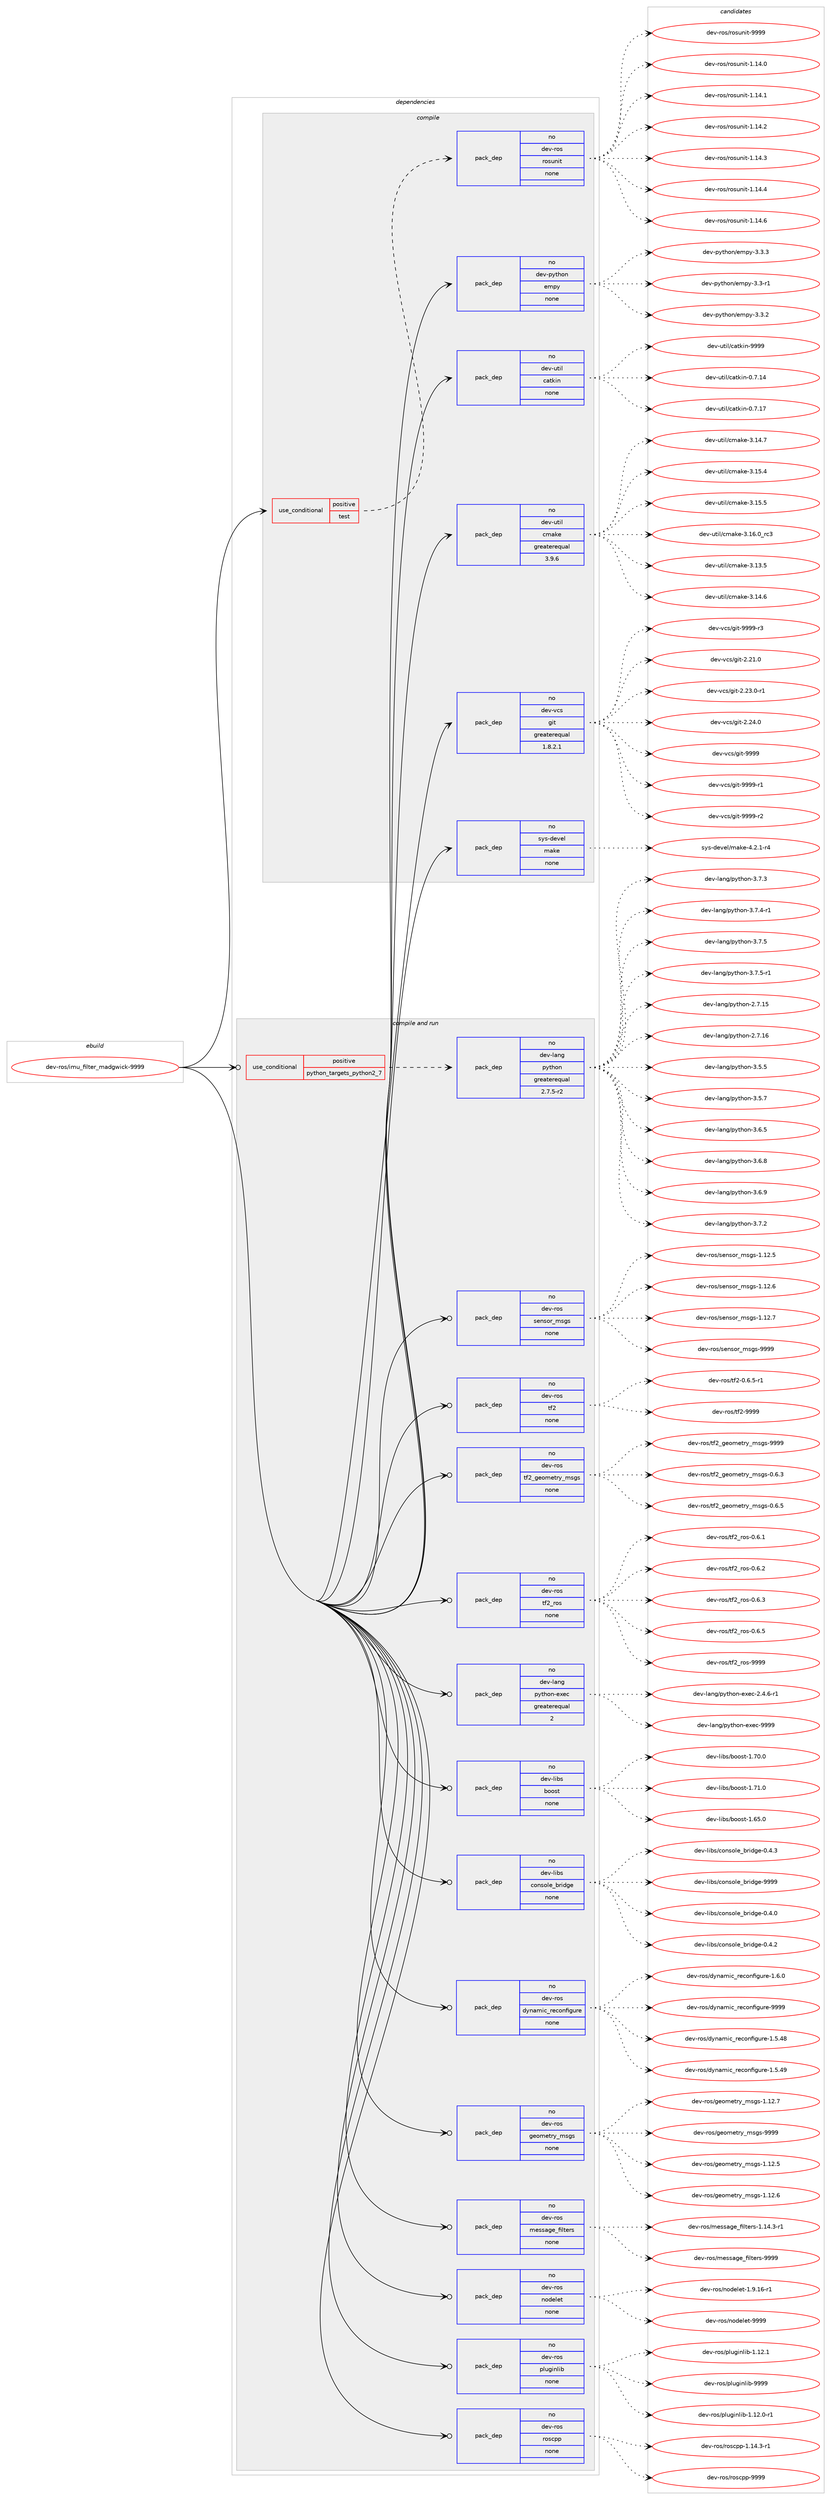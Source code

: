 digraph prolog {

# *************
# Graph options
# *************

newrank=true;
concentrate=true;
compound=true;
graph [rankdir=LR,fontname=Helvetica,fontsize=10,ranksep=1.5];#, ranksep=2.5, nodesep=0.2];
edge  [arrowhead=vee];
node  [fontname=Helvetica,fontsize=10];

# **********
# The ebuild
# **********

subgraph cluster_leftcol {
color=gray;
rank=same;
label=<<i>ebuild</i>>;
id [label="dev-ros/imu_filter_madgwick-9999", color=red, width=4, href="../dev-ros/imu_filter_madgwick-9999.svg"];
}

# ****************
# The dependencies
# ****************

subgraph cluster_midcol {
color=gray;
label=<<i>dependencies</i>>;
subgraph cluster_compile {
fillcolor="#eeeeee";
style=filled;
label=<<i>compile</i>>;
subgraph cond153556 {
dependency654499 [label=<<TABLE BORDER="0" CELLBORDER="1" CELLSPACING="0" CELLPADDING="4"><TR><TD ROWSPAN="3" CELLPADDING="10">use_conditional</TD></TR><TR><TD>positive</TD></TR><TR><TD>test</TD></TR></TABLE>>, shape=none, color=red];
subgraph pack489037 {
dependency654500 [label=<<TABLE BORDER="0" CELLBORDER="1" CELLSPACING="0" CELLPADDING="4" WIDTH="220"><TR><TD ROWSPAN="6" CELLPADDING="30">pack_dep</TD></TR><TR><TD WIDTH="110">no</TD></TR><TR><TD>dev-ros</TD></TR><TR><TD>rosunit</TD></TR><TR><TD>none</TD></TR><TR><TD></TD></TR></TABLE>>, shape=none, color=blue];
}
dependency654499:e -> dependency654500:w [weight=20,style="dashed",arrowhead="vee"];
}
id:e -> dependency654499:w [weight=20,style="solid",arrowhead="vee"];
subgraph pack489038 {
dependency654501 [label=<<TABLE BORDER="0" CELLBORDER="1" CELLSPACING="0" CELLPADDING="4" WIDTH="220"><TR><TD ROWSPAN="6" CELLPADDING="30">pack_dep</TD></TR><TR><TD WIDTH="110">no</TD></TR><TR><TD>dev-python</TD></TR><TR><TD>empy</TD></TR><TR><TD>none</TD></TR><TR><TD></TD></TR></TABLE>>, shape=none, color=blue];
}
id:e -> dependency654501:w [weight=20,style="solid",arrowhead="vee"];
subgraph pack489039 {
dependency654502 [label=<<TABLE BORDER="0" CELLBORDER="1" CELLSPACING="0" CELLPADDING="4" WIDTH="220"><TR><TD ROWSPAN="6" CELLPADDING="30">pack_dep</TD></TR><TR><TD WIDTH="110">no</TD></TR><TR><TD>dev-util</TD></TR><TR><TD>catkin</TD></TR><TR><TD>none</TD></TR><TR><TD></TD></TR></TABLE>>, shape=none, color=blue];
}
id:e -> dependency654502:w [weight=20,style="solid",arrowhead="vee"];
subgraph pack489040 {
dependency654503 [label=<<TABLE BORDER="0" CELLBORDER="1" CELLSPACING="0" CELLPADDING="4" WIDTH="220"><TR><TD ROWSPAN="6" CELLPADDING="30">pack_dep</TD></TR><TR><TD WIDTH="110">no</TD></TR><TR><TD>dev-util</TD></TR><TR><TD>cmake</TD></TR><TR><TD>greaterequal</TD></TR><TR><TD>3.9.6</TD></TR></TABLE>>, shape=none, color=blue];
}
id:e -> dependency654503:w [weight=20,style="solid",arrowhead="vee"];
subgraph pack489041 {
dependency654504 [label=<<TABLE BORDER="0" CELLBORDER="1" CELLSPACING="0" CELLPADDING="4" WIDTH="220"><TR><TD ROWSPAN="6" CELLPADDING="30">pack_dep</TD></TR><TR><TD WIDTH="110">no</TD></TR><TR><TD>dev-vcs</TD></TR><TR><TD>git</TD></TR><TR><TD>greaterequal</TD></TR><TR><TD>1.8.2.1</TD></TR></TABLE>>, shape=none, color=blue];
}
id:e -> dependency654504:w [weight=20,style="solid",arrowhead="vee"];
subgraph pack489042 {
dependency654505 [label=<<TABLE BORDER="0" CELLBORDER="1" CELLSPACING="0" CELLPADDING="4" WIDTH="220"><TR><TD ROWSPAN="6" CELLPADDING="30">pack_dep</TD></TR><TR><TD WIDTH="110">no</TD></TR><TR><TD>sys-devel</TD></TR><TR><TD>make</TD></TR><TR><TD>none</TD></TR><TR><TD></TD></TR></TABLE>>, shape=none, color=blue];
}
id:e -> dependency654505:w [weight=20,style="solid",arrowhead="vee"];
}
subgraph cluster_compileandrun {
fillcolor="#eeeeee";
style=filled;
label=<<i>compile and run</i>>;
subgraph cond153557 {
dependency654506 [label=<<TABLE BORDER="0" CELLBORDER="1" CELLSPACING="0" CELLPADDING="4"><TR><TD ROWSPAN="3" CELLPADDING="10">use_conditional</TD></TR><TR><TD>positive</TD></TR><TR><TD>python_targets_python2_7</TD></TR></TABLE>>, shape=none, color=red];
subgraph pack489043 {
dependency654507 [label=<<TABLE BORDER="0" CELLBORDER="1" CELLSPACING="0" CELLPADDING="4" WIDTH="220"><TR><TD ROWSPAN="6" CELLPADDING="30">pack_dep</TD></TR><TR><TD WIDTH="110">no</TD></TR><TR><TD>dev-lang</TD></TR><TR><TD>python</TD></TR><TR><TD>greaterequal</TD></TR><TR><TD>2.7.5-r2</TD></TR></TABLE>>, shape=none, color=blue];
}
dependency654506:e -> dependency654507:w [weight=20,style="dashed",arrowhead="vee"];
}
id:e -> dependency654506:w [weight=20,style="solid",arrowhead="odotvee"];
subgraph pack489044 {
dependency654508 [label=<<TABLE BORDER="0" CELLBORDER="1" CELLSPACING="0" CELLPADDING="4" WIDTH="220"><TR><TD ROWSPAN="6" CELLPADDING="30">pack_dep</TD></TR><TR><TD WIDTH="110">no</TD></TR><TR><TD>dev-lang</TD></TR><TR><TD>python-exec</TD></TR><TR><TD>greaterequal</TD></TR><TR><TD>2</TD></TR></TABLE>>, shape=none, color=blue];
}
id:e -> dependency654508:w [weight=20,style="solid",arrowhead="odotvee"];
subgraph pack489045 {
dependency654509 [label=<<TABLE BORDER="0" CELLBORDER="1" CELLSPACING="0" CELLPADDING="4" WIDTH="220"><TR><TD ROWSPAN="6" CELLPADDING="30">pack_dep</TD></TR><TR><TD WIDTH="110">no</TD></TR><TR><TD>dev-libs</TD></TR><TR><TD>boost</TD></TR><TR><TD>none</TD></TR><TR><TD></TD></TR></TABLE>>, shape=none, color=blue];
}
id:e -> dependency654509:w [weight=20,style="solid",arrowhead="odotvee"];
subgraph pack489046 {
dependency654510 [label=<<TABLE BORDER="0" CELLBORDER="1" CELLSPACING="0" CELLPADDING="4" WIDTH="220"><TR><TD ROWSPAN="6" CELLPADDING="30">pack_dep</TD></TR><TR><TD WIDTH="110">no</TD></TR><TR><TD>dev-libs</TD></TR><TR><TD>console_bridge</TD></TR><TR><TD>none</TD></TR><TR><TD></TD></TR></TABLE>>, shape=none, color=blue];
}
id:e -> dependency654510:w [weight=20,style="solid",arrowhead="odotvee"];
subgraph pack489047 {
dependency654511 [label=<<TABLE BORDER="0" CELLBORDER="1" CELLSPACING="0" CELLPADDING="4" WIDTH="220"><TR><TD ROWSPAN="6" CELLPADDING="30">pack_dep</TD></TR><TR><TD WIDTH="110">no</TD></TR><TR><TD>dev-ros</TD></TR><TR><TD>dynamic_reconfigure</TD></TR><TR><TD>none</TD></TR><TR><TD></TD></TR></TABLE>>, shape=none, color=blue];
}
id:e -> dependency654511:w [weight=20,style="solid",arrowhead="odotvee"];
subgraph pack489048 {
dependency654512 [label=<<TABLE BORDER="0" CELLBORDER="1" CELLSPACING="0" CELLPADDING="4" WIDTH="220"><TR><TD ROWSPAN="6" CELLPADDING="30">pack_dep</TD></TR><TR><TD WIDTH="110">no</TD></TR><TR><TD>dev-ros</TD></TR><TR><TD>geometry_msgs</TD></TR><TR><TD>none</TD></TR><TR><TD></TD></TR></TABLE>>, shape=none, color=blue];
}
id:e -> dependency654512:w [weight=20,style="solid",arrowhead="odotvee"];
subgraph pack489049 {
dependency654513 [label=<<TABLE BORDER="0" CELLBORDER="1" CELLSPACING="0" CELLPADDING="4" WIDTH="220"><TR><TD ROWSPAN="6" CELLPADDING="30">pack_dep</TD></TR><TR><TD WIDTH="110">no</TD></TR><TR><TD>dev-ros</TD></TR><TR><TD>message_filters</TD></TR><TR><TD>none</TD></TR><TR><TD></TD></TR></TABLE>>, shape=none, color=blue];
}
id:e -> dependency654513:w [weight=20,style="solid",arrowhead="odotvee"];
subgraph pack489050 {
dependency654514 [label=<<TABLE BORDER="0" CELLBORDER="1" CELLSPACING="0" CELLPADDING="4" WIDTH="220"><TR><TD ROWSPAN="6" CELLPADDING="30">pack_dep</TD></TR><TR><TD WIDTH="110">no</TD></TR><TR><TD>dev-ros</TD></TR><TR><TD>nodelet</TD></TR><TR><TD>none</TD></TR><TR><TD></TD></TR></TABLE>>, shape=none, color=blue];
}
id:e -> dependency654514:w [weight=20,style="solid",arrowhead="odotvee"];
subgraph pack489051 {
dependency654515 [label=<<TABLE BORDER="0" CELLBORDER="1" CELLSPACING="0" CELLPADDING="4" WIDTH="220"><TR><TD ROWSPAN="6" CELLPADDING="30">pack_dep</TD></TR><TR><TD WIDTH="110">no</TD></TR><TR><TD>dev-ros</TD></TR><TR><TD>pluginlib</TD></TR><TR><TD>none</TD></TR><TR><TD></TD></TR></TABLE>>, shape=none, color=blue];
}
id:e -> dependency654515:w [weight=20,style="solid",arrowhead="odotvee"];
subgraph pack489052 {
dependency654516 [label=<<TABLE BORDER="0" CELLBORDER="1" CELLSPACING="0" CELLPADDING="4" WIDTH="220"><TR><TD ROWSPAN="6" CELLPADDING="30">pack_dep</TD></TR><TR><TD WIDTH="110">no</TD></TR><TR><TD>dev-ros</TD></TR><TR><TD>roscpp</TD></TR><TR><TD>none</TD></TR><TR><TD></TD></TR></TABLE>>, shape=none, color=blue];
}
id:e -> dependency654516:w [weight=20,style="solid",arrowhead="odotvee"];
subgraph pack489053 {
dependency654517 [label=<<TABLE BORDER="0" CELLBORDER="1" CELLSPACING="0" CELLPADDING="4" WIDTH="220"><TR><TD ROWSPAN="6" CELLPADDING="30">pack_dep</TD></TR><TR><TD WIDTH="110">no</TD></TR><TR><TD>dev-ros</TD></TR><TR><TD>sensor_msgs</TD></TR><TR><TD>none</TD></TR><TR><TD></TD></TR></TABLE>>, shape=none, color=blue];
}
id:e -> dependency654517:w [weight=20,style="solid",arrowhead="odotvee"];
subgraph pack489054 {
dependency654518 [label=<<TABLE BORDER="0" CELLBORDER="1" CELLSPACING="0" CELLPADDING="4" WIDTH="220"><TR><TD ROWSPAN="6" CELLPADDING="30">pack_dep</TD></TR><TR><TD WIDTH="110">no</TD></TR><TR><TD>dev-ros</TD></TR><TR><TD>tf2</TD></TR><TR><TD>none</TD></TR><TR><TD></TD></TR></TABLE>>, shape=none, color=blue];
}
id:e -> dependency654518:w [weight=20,style="solid",arrowhead="odotvee"];
subgraph pack489055 {
dependency654519 [label=<<TABLE BORDER="0" CELLBORDER="1" CELLSPACING="0" CELLPADDING="4" WIDTH="220"><TR><TD ROWSPAN="6" CELLPADDING="30">pack_dep</TD></TR><TR><TD WIDTH="110">no</TD></TR><TR><TD>dev-ros</TD></TR><TR><TD>tf2_geometry_msgs</TD></TR><TR><TD>none</TD></TR><TR><TD></TD></TR></TABLE>>, shape=none, color=blue];
}
id:e -> dependency654519:w [weight=20,style="solid",arrowhead="odotvee"];
subgraph pack489056 {
dependency654520 [label=<<TABLE BORDER="0" CELLBORDER="1" CELLSPACING="0" CELLPADDING="4" WIDTH="220"><TR><TD ROWSPAN="6" CELLPADDING="30">pack_dep</TD></TR><TR><TD WIDTH="110">no</TD></TR><TR><TD>dev-ros</TD></TR><TR><TD>tf2_ros</TD></TR><TR><TD>none</TD></TR><TR><TD></TD></TR></TABLE>>, shape=none, color=blue];
}
id:e -> dependency654520:w [weight=20,style="solid",arrowhead="odotvee"];
}
subgraph cluster_run {
fillcolor="#eeeeee";
style=filled;
label=<<i>run</i>>;
}
}

# **************
# The candidates
# **************

subgraph cluster_choices {
rank=same;
color=gray;
label=<<i>candidates</i>>;

subgraph choice489037 {
color=black;
nodesep=1;
choice100101118451141111154711411111511711010511645494649524648 [label="dev-ros/rosunit-1.14.0", color=red, width=4,href="../dev-ros/rosunit-1.14.0.svg"];
choice100101118451141111154711411111511711010511645494649524649 [label="dev-ros/rosunit-1.14.1", color=red, width=4,href="../dev-ros/rosunit-1.14.1.svg"];
choice100101118451141111154711411111511711010511645494649524650 [label="dev-ros/rosunit-1.14.2", color=red, width=4,href="../dev-ros/rosunit-1.14.2.svg"];
choice100101118451141111154711411111511711010511645494649524651 [label="dev-ros/rosunit-1.14.3", color=red, width=4,href="../dev-ros/rosunit-1.14.3.svg"];
choice100101118451141111154711411111511711010511645494649524652 [label="dev-ros/rosunit-1.14.4", color=red, width=4,href="../dev-ros/rosunit-1.14.4.svg"];
choice100101118451141111154711411111511711010511645494649524654 [label="dev-ros/rosunit-1.14.6", color=red, width=4,href="../dev-ros/rosunit-1.14.6.svg"];
choice10010111845114111115471141111151171101051164557575757 [label="dev-ros/rosunit-9999", color=red, width=4,href="../dev-ros/rosunit-9999.svg"];
dependency654500:e -> choice100101118451141111154711411111511711010511645494649524648:w [style=dotted,weight="100"];
dependency654500:e -> choice100101118451141111154711411111511711010511645494649524649:w [style=dotted,weight="100"];
dependency654500:e -> choice100101118451141111154711411111511711010511645494649524650:w [style=dotted,weight="100"];
dependency654500:e -> choice100101118451141111154711411111511711010511645494649524651:w [style=dotted,weight="100"];
dependency654500:e -> choice100101118451141111154711411111511711010511645494649524652:w [style=dotted,weight="100"];
dependency654500:e -> choice100101118451141111154711411111511711010511645494649524654:w [style=dotted,weight="100"];
dependency654500:e -> choice10010111845114111115471141111151171101051164557575757:w [style=dotted,weight="100"];
}
subgraph choice489038 {
color=black;
nodesep=1;
choice1001011184511212111610411111047101109112121455146514511449 [label="dev-python/empy-3.3-r1", color=red, width=4,href="../dev-python/empy-3.3-r1.svg"];
choice1001011184511212111610411111047101109112121455146514650 [label="dev-python/empy-3.3.2", color=red, width=4,href="../dev-python/empy-3.3.2.svg"];
choice1001011184511212111610411111047101109112121455146514651 [label="dev-python/empy-3.3.3", color=red, width=4,href="../dev-python/empy-3.3.3.svg"];
dependency654501:e -> choice1001011184511212111610411111047101109112121455146514511449:w [style=dotted,weight="100"];
dependency654501:e -> choice1001011184511212111610411111047101109112121455146514650:w [style=dotted,weight="100"];
dependency654501:e -> choice1001011184511212111610411111047101109112121455146514651:w [style=dotted,weight="100"];
}
subgraph choice489039 {
color=black;
nodesep=1;
choice1001011184511711610510847999711610710511045484655464952 [label="dev-util/catkin-0.7.14", color=red, width=4,href="../dev-util/catkin-0.7.14.svg"];
choice1001011184511711610510847999711610710511045484655464955 [label="dev-util/catkin-0.7.17", color=red, width=4,href="../dev-util/catkin-0.7.17.svg"];
choice100101118451171161051084799971161071051104557575757 [label="dev-util/catkin-9999", color=red, width=4,href="../dev-util/catkin-9999.svg"];
dependency654502:e -> choice1001011184511711610510847999711610710511045484655464952:w [style=dotted,weight="100"];
dependency654502:e -> choice1001011184511711610510847999711610710511045484655464955:w [style=dotted,weight="100"];
dependency654502:e -> choice100101118451171161051084799971161071051104557575757:w [style=dotted,weight="100"];
}
subgraph choice489040 {
color=black;
nodesep=1;
choice1001011184511711610510847991099710710145514649514653 [label="dev-util/cmake-3.13.5", color=red, width=4,href="../dev-util/cmake-3.13.5.svg"];
choice1001011184511711610510847991099710710145514649524654 [label="dev-util/cmake-3.14.6", color=red, width=4,href="../dev-util/cmake-3.14.6.svg"];
choice1001011184511711610510847991099710710145514649524655 [label="dev-util/cmake-3.14.7", color=red, width=4,href="../dev-util/cmake-3.14.7.svg"];
choice1001011184511711610510847991099710710145514649534652 [label="dev-util/cmake-3.15.4", color=red, width=4,href="../dev-util/cmake-3.15.4.svg"];
choice1001011184511711610510847991099710710145514649534653 [label="dev-util/cmake-3.15.5", color=red, width=4,href="../dev-util/cmake-3.15.5.svg"];
choice1001011184511711610510847991099710710145514649544648951149951 [label="dev-util/cmake-3.16.0_rc3", color=red, width=4,href="../dev-util/cmake-3.16.0_rc3.svg"];
dependency654503:e -> choice1001011184511711610510847991099710710145514649514653:w [style=dotted,weight="100"];
dependency654503:e -> choice1001011184511711610510847991099710710145514649524654:w [style=dotted,weight="100"];
dependency654503:e -> choice1001011184511711610510847991099710710145514649524655:w [style=dotted,weight="100"];
dependency654503:e -> choice1001011184511711610510847991099710710145514649534652:w [style=dotted,weight="100"];
dependency654503:e -> choice1001011184511711610510847991099710710145514649534653:w [style=dotted,weight="100"];
dependency654503:e -> choice1001011184511711610510847991099710710145514649544648951149951:w [style=dotted,weight="100"];
}
subgraph choice489041 {
color=black;
nodesep=1;
choice10010111845118991154710310511645504650494648 [label="dev-vcs/git-2.21.0", color=red, width=4,href="../dev-vcs/git-2.21.0.svg"];
choice100101118451189911547103105116455046505146484511449 [label="dev-vcs/git-2.23.0-r1", color=red, width=4,href="../dev-vcs/git-2.23.0-r1.svg"];
choice10010111845118991154710310511645504650524648 [label="dev-vcs/git-2.24.0", color=red, width=4,href="../dev-vcs/git-2.24.0.svg"];
choice1001011184511899115471031051164557575757 [label="dev-vcs/git-9999", color=red, width=4,href="../dev-vcs/git-9999.svg"];
choice10010111845118991154710310511645575757574511449 [label="dev-vcs/git-9999-r1", color=red, width=4,href="../dev-vcs/git-9999-r1.svg"];
choice10010111845118991154710310511645575757574511450 [label="dev-vcs/git-9999-r2", color=red, width=4,href="../dev-vcs/git-9999-r2.svg"];
choice10010111845118991154710310511645575757574511451 [label="dev-vcs/git-9999-r3", color=red, width=4,href="../dev-vcs/git-9999-r3.svg"];
dependency654504:e -> choice10010111845118991154710310511645504650494648:w [style=dotted,weight="100"];
dependency654504:e -> choice100101118451189911547103105116455046505146484511449:w [style=dotted,weight="100"];
dependency654504:e -> choice10010111845118991154710310511645504650524648:w [style=dotted,weight="100"];
dependency654504:e -> choice1001011184511899115471031051164557575757:w [style=dotted,weight="100"];
dependency654504:e -> choice10010111845118991154710310511645575757574511449:w [style=dotted,weight="100"];
dependency654504:e -> choice10010111845118991154710310511645575757574511450:w [style=dotted,weight="100"];
dependency654504:e -> choice10010111845118991154710310511645575757574511451:w [style=dotted,weight="100"];
}
subgraph choice489042 {
color=black;
nodesep=1;
choice1151211154510010111810110847109971071014552465046494511452 [label="sys-devel/make-4.2.1-r4", color=red, width=4,href="../sys-devel/make-4.2.1-r4.svg"];
dependency654505:e -> choice1151211154510010111810110847109971071014552465046494511452:w [style=dotted,weight="100"];
}
subgraph choice489043 {
color=black;
nodesep=1;
choice10010111845108971101034711212111610411111045504655464953 [label="dev-lang/python-2.7.15", color=red, width=4,href="../dev-lang/python-2.7.15.svg"];
choice10010111845108971101034711212111610411111045504655464954 [label="dev-lang/python-2.7.16", color=red, width=4,href="../dev-lang/python-2.7.16.svg"];
choice100101118451089711010347112121116104111110455146534653 [label="dev-lang/python-3.5.5", color=red, width=4,href="../dev-lang/python-3.5.5.svg"];
choice100101118451089711010347112121116104111110455146534655 [label="dev-lang/python-3.5.7", color=red, width=4,href="../dev-lang/python-3.5.7.svg"];
choice100101118451089711010347112121116104111110455146544653 [label="dev-lang/python-3.6.5", color=red, width=4,href="../dev-lang/python-3.6.5.svg"];
choice100101118451089711010347112121116104111110455146544656 [label="dev-lang/python-3.6.8", color=red, width=4,href="../dev-lang/python-3.6.8.svg"];
choice100101118451089711010347112121116104111110455146544657 [label="dev-lang/python-3.6.9", color=red, width=4,href="../dev-lang/python-3.6.9.svg"];
choice100101118451089711010347112121116104111110455146554650 [label="dev-lang/python-3.7.2", color=red, width=4,href="../dev-lang/python-3.7.2.svg"];
choice100101118451089711010347112121116104111110455146554651 [label="dev-lang/python-3.7.3", color=red, width=4,href="../dev-lang/python-3.7.3.svg"];
choice1001011184510897110103471121211161041111104551465546524511449 [label="dev-lang/python-3.7.4-r1", color=red, width=4,href="../dev-lang/python-3.7.4-r1.svg"];
choice100101118451089711010347112121116104111110455146554653 [label="dev-lang/python-3.7.5", color=red, width=4,href="../dev-lang/python-3.7.5.svg"];
choice1001011184510897110103471121211161041111104551465546534511449 [label="dev-lang/python-3.7.5-r1", color=red, width=4,href="../dev-lang/python-3.7.5-r1.svg"];
dependency654507:e -> choice10010111845108971101034711212111610411111045504655464953:w [style=dotted,weight="100"];
dependency654507:e -> choice10010111845108971101034711212111610411111045504655464954:w [style=dotted,weight="100"];
dependency654507:e -> choice100101118451089711010347112121116104111110455146534653:w [style=dotted,weight="100"];
dependency654507:e -> choice100101118451089711010347112121116104111110455146534655:w [style=dotted,weight="100"];
dependency654507:e -> choice100101118451089711010347112121116104111110455146544653:w [style=dotted,weight="100"];
dependency654507:e -> choice100101118451089711010347112121116104111110455146544656:w [style=dotted,weight="100"];
dependency654507:e -> choice100101118451089711010347112121116104111110455146544657:w [style=dotted,weight="100"];
dependency654507:e -> choice100101118451089711010347112121116104111110455146554650:w [style=dotted,weight="100"];
dependency654507:e -> choice100101118451089711010347112121116104111110455146554651:w [style=dotted,weight="100"];
dependency654507:e -> choice1001011184510897110103471121211161041111104551465546524511449:w [style=dotted,weight="100"];
dependency654507:e -> choice100101118451089711010347112121116104111110455146554653:w [style=dotted,weight="100"];
dependency654507:e -> choice1001011184510897110103471121211161041111104551465546534511449:w [style=dotted,weight="100"];
}
subgraph choice489044 {
color=black;
nodesep=1;
choice10010111845108971101034711212111610411111045101120101994550465246544511449 [label="dev-lang/python-exec-2.4.6-r1", color=red, width=4,href="../dev-lang/python-exec-2.4.6-r1.svg"];
choice10010111845108971101034711212111610411111045101120101994557575757 [label="dev-lang/python-exec-9999", color=red, width=4,href="../dev-lang/python-exec-9999.svg"];
dependency654508:e -> choice10010111845108971101034711212111610411111045101120101994550465246544511449:w [style=dotted,weight="100"];
dependency654508:e -> choice10010111845108971101034711212111610411111045101120101994557575757:w [style=dotted,weight="100"];
}
subgraph choice489045 {
color=black;
nodesep=1;
choice1001011184510810598115479811111111511645494654534648 [label="dev-libs/boost-1.65.0", color=red, width=4,href="../dev-libs/boost-1.65.0.svg"];
choice1001011184510810598115479811111111511645494655484648 [label="dev-libs/boost-1.70.0", color=red, width=4,href="../dev-libs/boost-1.70.0.svg"];
choice1001011184510810598115479811111111511645494655494648 [label="dev-libs/boost-1.71.0", color=red, width=4,href="../dev-libs/boost-1.71.0.svg"];
dependency654509:e -> choice1001011184510810598115479811111111511645494654534648:w [style=dotted,weight="100"];
dependency654509:e -> choice1001011184510810598115479811111111511645494655484648:w [style=dotted,weight="100"];
dependency654509:e -> choice1001011184510810598115479811111111511645494655494648:w [style=dotted,weight="100"];
}
subgraph choice489046 {
color=black;
nodesep=1;
choice100101118451081059811547991111101151111081019598114105100103101454846524648 [label="dev-libs/console_bridge-0.4.0", color=red, width=4,href="../dev-libs/console_bridge-0.4.0.svg"];
choice100101118451081059811547991111101151111081019598114105100103101454846524650 [label="dev-libs/console_bridge-0.4.2", color=red, width=4,href="../dev-libs/console_bridge-0.4.2.svg"];
choice100101118451081059811547991111101151111081019598114105100103101454846524651 [label="dev-libs/console_bridge-0.4.3", color=red, width=4,href="../dev-libs/console_bridge-0.4.3.svg"];
choice1001011184510810598115479911111011511110810195981141051001031014557575757 [label="dev-libs/console_bridge-9999", color=red, width=4,href="../dev-libs/console_bridge-9999.svg"];
dependency654510:e -> choice100101118451081059811547991111101151111081019598114105100103101454846524648:w [style=dotted,weight="100"];
dependency654510:e -> choice100101118451081059811547991111101151111081019598114105100103101454846524650:w [style=dotted,weight="100"];
dependency654510:e -> choice100101118451081059811547991111101151111081019598114105100103101454846524651:w [style=dotted,weight="100"];
dependency654510:e -> choice1001011184510810598115479911111011511110810195981141051001031014557575757:w [style=dotted,weight="100"];
}
subgraph choice489047 {
color=black;
nodesep=1;
choice10010111845114111115471001211109710910599951141019911111010210510311711410145494653465256 [label="dev-ros/dynamic_reconfigure-1.5.48", color=red, width=4,href="../dev-ros/dynamic_reconfigure-1.5.48.svg"];
choice10010111845114111115471001211109710910599951141019911111010210510311711410145494653465257 [label="dev-ros/dynamic_reconfigure-1.5.49", color=red, width=4,href="../dev-ros/dynamic_reconfigure-1.5.49.svg"];
choice100101118451141111154710012111097109105999511410199111110102105103117114101454946544648 [label="dev-ros/dynamic_reconfigure-1.6.0", color=red, width=4,href="../dev-ros/dynamic_reconfigure-1.6.0.svg"];
choice1001011184511411111547100121110971091059995114101991111101021051031171141014557575757 [label="dev-ros/dynamic_reconfigure-9999", color=red, width=4,href="../dev-ros/dynamic_reconfigure-9999.svg"];
dependency654511:e -> choice10010111845114111115471001211109710910599951141019911111010210510311711410145494653465256:w [style=dotted,weight="100"];
dependency654511:e -> choice10010111845114111115471001211109710910599951141019911111010210510311711410145494653465257:w [style=dotted,weight="100"];
dependency654511:e -> choice100101118451141111154710012111097109105999511410199111110102105103117114101454946544648:w [style=dotted,weight="100"];
dependency654511:e -> choice1001011184511411111547100121110971091059995114101991111101021051031171141014557575757:w [style=dotted,weight="100"];
}
subgraph choice489048 {
color=black;
nodesep=1;
choice10010111845114111115471031011111091011161141219510911510311545494649504653 [label="dev-ros/geometry_msgs-1.12.5", color=red, width=4,href="../dev-ros/geometry_msgs-1.12.5.svg"];
choice10010111845114111115471031011111091011161141219510911510311545494649504654 [label="dev-ros/geometry_msgs-1.12.6", color=red, width=4,href="../dev-ros/geometry_msgs-1.12.6.svg"];
choice10010111845114111115471031011111091011161141219510911510311545494649504655 [label="dev-ros/geometry_msgs-1.12.7", color=red, width=4,href="../dev-ros/geometry_msgs-1.12.7.svg"];
choice1001011184511411111547103101111109101116114121951091151031154557575757 [label="dev-ros/geometry_msgs-9999", color=red, width=4,href="../dev-ros/geometry_msgs-9999.svg"];
dependency654512:e -> choice10010111845114111115471031011111091011161141219510911510311545494649504653:w [style=dotted,weight="100"];
dependency654512:e -> choice10010111845114111115471031011111091011161141219510911510311545494649504654:w [style=dotted,weight="100"];
dependency654512:e -> choice10010111845114111115471031011111091011161141219510911510311545494649504655:w [style=dotted,weight="100"];
dependency654512:e -> choice1001011184511411111547103101111109101116114121951091151031154557575757:w [style=dotted,weight="100"];
}
subgraph choice489049 {
color=black;
nodesep=1;
choice10010111845114111115471091011151159710310195102105108116101114115454946495246514511449 [label="dev-ros/message_filters-1.14.3-r1", color=red, width=4,href="../dev-ros/message_filters-1.14.3-r1.svg"];
choice100101118451141111154710910111511597103101951021051081161011141154557575757 [label="dev-ros/message_filters-9999", color=red, width=4,href="../dev-ros/message_filters-9999.svg"];
dependency654513:e -> choice10010111845114111115471091011151159710310195102105108116101114115454946495246514511449:w [style=dotted,weight="100"];
dependency654513:e -> choice100101118451141111154710910111511597103101951021051081161011141154557575757:w [style=dotted,weight="100"];
}
subgraph choice489050 {
color=black;
nodesep=1;
choice1001011184511411111547110111100101108101116454946574649544511449 [label="dev-ros/nodelet-1.9.16-r1", color=red, width=4,href="../dev-ros/nodelet-1.9.16-r1.svg"];
choice10010111845114111115471101111001011081011164557575757 [label="dev-ros/nodelet-9999", color=red, width=4,href="../dev-ros/nodelet-9999.svg"];
dependency654514:e -> choice1001011184511411111547110111100101108101116454946574649544511449:w [style=dotted,weight="100"];
dependency654514:e -> choice10010111845114111115471101111001011081011164557575757:w [style=dotted,weight="100"];
}
subgraph choice489051 {
color=black;
nodesep=1;
choice100101118451141111154711210811710310511010810598454946495046484511449 [label="dev-ros/pluginlib-1.12.0-r1", color=red, width=4,href="../dev-ros/pluginlib-1.12.0-r1.svg"];
choice10010111845114111115471121081171031051101081059845494649504649 [label="dev-ros/pluginlib-1.12.1", color=red, width=4,href="../dev-ros/pluginlib-1.12.1.svg"];
choice1001011184511411111547112108117103105110108105984557575757 [label="dev-ros/pluginlib-9999", color=red, width=4,href="../dev-ros/pluginlib-9999.svg"];
dependency654515:e -> choice100101118451141111154711210811710310511010810598454946495046484511449:w [style=dotted,weight="100"];
dependency654515:e -> choice10010111845114111115471121081171031051101081059845494649504649:w [style=dotted,weight="100"];
dependency654515:e -> choice1001011184511411111547112108117103105110108105984557575757:w [style=dotted,weight="100"];
}
subgraph choice489052 {
color=black;
nodesep=1;
choice100101118451141111154711411111599112112454946495246514511449 [label="dev-ros/roscpp-1.14.3-r1", color=red, width=4,href="../dev-ros/roscpp-1.14.3-r1.svg"];
choice1001011184511411111547114111115991121124557575757 [label="dev-ros/roscpp-9999", color=red, width=4,href="../dev-ros/roscpp-9999.svg"];
dependency654516:e -> choice100101118451141111154711411111599112112454946495246514511449:w [style=dotted,weight="100"];
dependency654516:e -> choice1001011184511411111547114111115991121124557575757:w [style=dotted,weight="100"];
}
subgraph choice489053 {
color=black;
nodesep=1;
choice10010111845114111115471151011101151111149510911510311545494649504653 [label="dev-ros/sensor_msgs-1.12.5", color=red, width=4,href="../dev-ros/sensor_msgs-1.12.5.svg"];
choice10010111845114111115471151011101151111149510911510311545494649504654 [label="dev-ros/sensor_msgs-1.12.6", color=red, width=4,href="../dev-ros/sensor_msgs-1.12.6.svg"];
choice10010111845114111115471151011101151111149510911510311545494649504655 [label="dev-ros/sensor_msgs-1.12.7", color=red, width=4,href="../dev-ros/sensor_msgs-1.12.7.svg"];
choice1001011184511411111547115101110115111114951091151031154557575757 [label="dev-ros/sensor_msgs-9999", color=red, width=4,href="../dev-ros/sensor_msgs-9999.svg"];
dependency654517:e -> choice10010111845114111115471151011101151111149510911510311545494649504653:w [style=dotted,weight="100"];
dependency654517:e -> choice10010111845114111115471151011101151111149510911510311545494649504654:w [style=dotted,weight="100"];
dependency654517:e -> choice10010111845114111115471151011101151111149510911510311545494649504655:w [style=dotted,weight="100"];
dependency654517:e -> choice1001011184511411111547115101110115111114951091151031154557575757:w [style=dotted,weight="100"];
}
subgraph choice489054 {
color=black;
nodesep=1;
choice1001011184511411111547116102504548465446534511449 [label="dev-ros/tf2-0.6.5-r1", color=red, width=4,href="../dev-ros/tf2-0.6.5-r1.svg"];
choice1001011184511411111547116102504557575757 [label="dev-ros/tf2-9999", color=red, width=4,href="../dev-ros/tf2-9999.svg"];
dependency654518:e -> choice1001011184511411111547116102504548465446534511449:w [style=dotted,weight="100"];
dependency654518:e -> choice1001011184511411111547116102504557575757:w [style=dotted,weight="100"];
}
subgraph choice489055 {
color=black;
nodesep=1;
choice1001011184511411111547116102509510310111110910111611412195109115103115454846544651 [label="dev-ros/tf2_geometry_msgs-0.6.3", color=red, width=4,href="../dev-ros/tf2_geometry_msgs-0.6.3.svg"];
choice1001011184511411111547116102509510310111110910111611412195109115103115454846544653 [label="dev-ros/tf2_geometry_msgs-0.6.5", color=red, width=4,href="../dev-ros/tf2_geometry_msgs-0.6.5.svg"];
choice10010111845114111115471161025095103101111109101116114121951091151031154557575757 [label="dev-ros/tf2_geometry_msgs-9999", color=red, width=4,href="../dev-ros/tf2_geometry_msgs-9999.svg"];
dependency654519:e -> choice1001011184511411111547116102509510310111110910111611412195109115103115454846544651:w [style=dotted,weight="100"];
dependency654519:e -> choice1001011184511411111547116102509510310111110910111611412195109115103115454846544653:w [style=dotted,weight="100"];
dependency654519:e -> choice10010111845114111115471161025095103101111109101116114121951091151031154557575757:w [style=dotted,weight="100"];
}
subgraph choice489056 {
color=black;
nodesep=1;
choice10010111845114111115471161025095114111115454846544649 [label="dev-ros/tf2_ros-0.6.1", color=red, width=4,href="../dev-ros/tf2_ros-0.6.1.svg"];
choice10010111845114111115471161025095114111115454846544650 [label="dev-ros/tf2_ros-0.6.2", color=red, width=4,href="../dev-ros/tf2_ros-0.6.2.svg"];
choice10010111845114111115471161025095114111115454846544651 [label="dev-ros/tf2_ros-0.6.3", color=red, width=4,href="../dev-ros/tf2_ros-0.6.3.svg"];
choice10010111845114111115471161025095114111115454846544653 [label="dev-ros/tf2_ros-0.6.5", color=red, width=4,href="../dev-ros/tf2_ros-0.6.5.svg"];
choice100101118451141111154711610250951141111154557575757 [label="dev-ros/tf2_ros-9999", color=red, width=4,href="../dev-ros/tf2_ros-9999.svg"];
dependency654520:e -> choice10010111845114111115471161025095114111115454846544649:w [style=dotted,weight="100"];
dependency654520:e -> choice10010111845114111115471161025095114111115454846544650:w [style=dotted,weight="100"];
dependency654520:e -> choice10010111845114111115471161025095114111115454846544651:w [style=dotted,weight="100"];
dependency654520:e -> choice10010111845114111115471161025095114111115454846544653:w [style=dotted,weight="100"];
dependency654520:e -> choice100101118451141111154711610250951141111154557575757:w [style=dotted,weight="100"];
}
}

}
